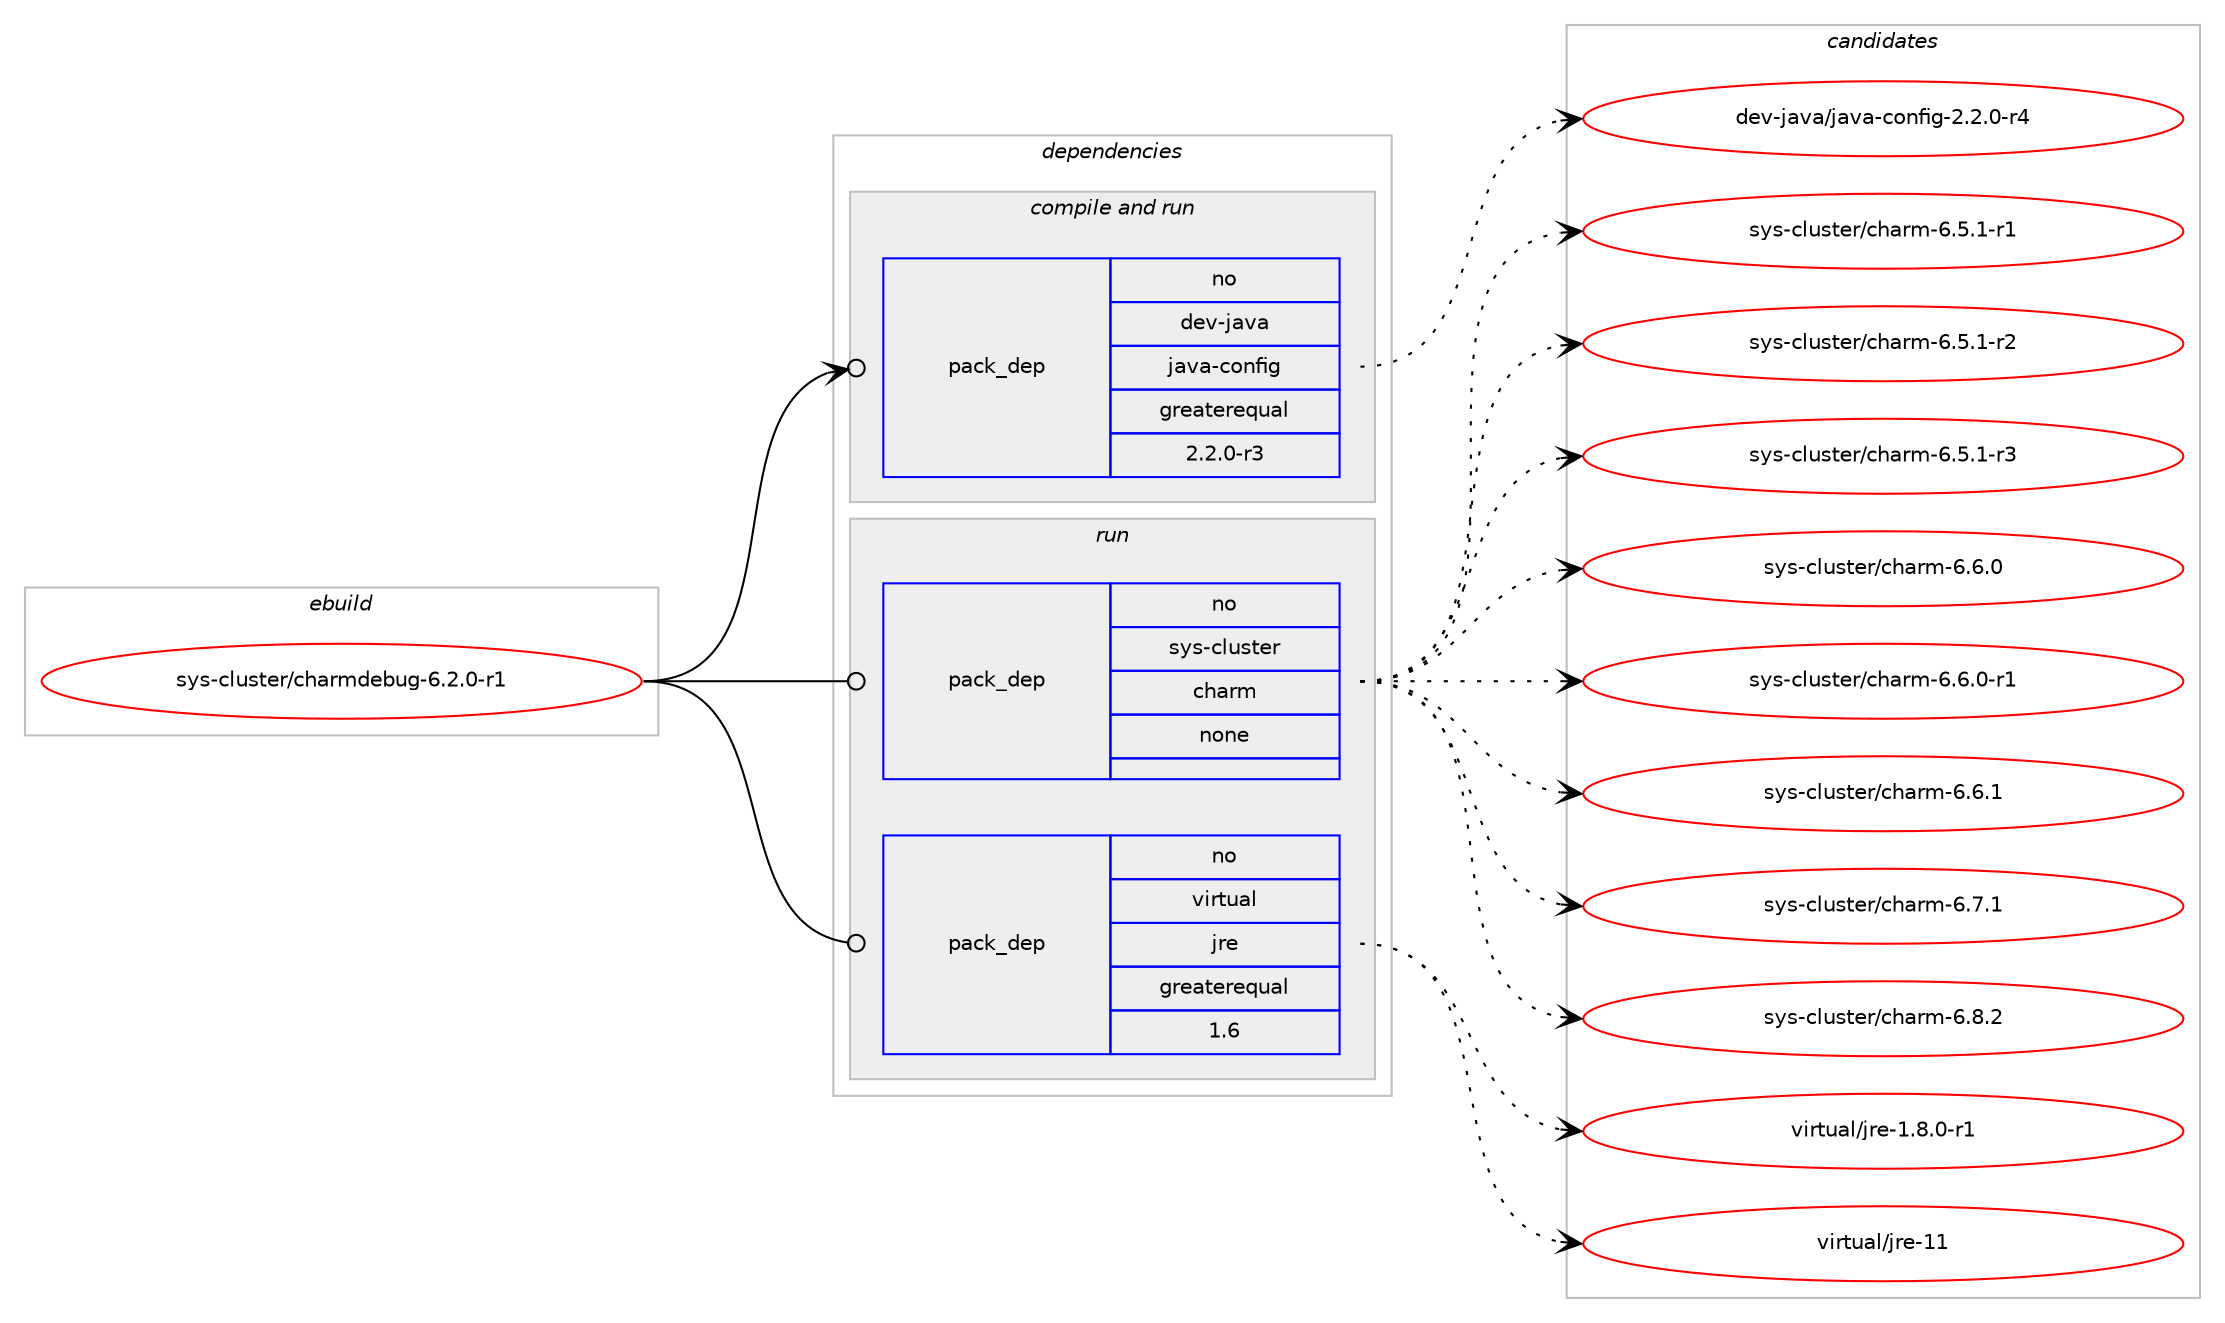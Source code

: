 digraph prolog {

# *************
# Graph options
# *************

newrank=true;
concentrate=true;
compound=true;
graph [rankdir=LR,fontname=Helvetica,fontsize=10,ranksep=1.5];#, ranksep=2.5, nodesep=0.2];
edge  [arrowhead=vee];
node  [fontname=Helvetica,fontsize=10];

# **********
# The ebuild
# **********

subgraph cluster_leftcol {
color=gray;
rank=same;
label=<<i>ebuild</i>>;
id [label="sys-cluster/charmdebug-6.2.0-r1", color=red, width=4, href="../sys-cluster/charmdebug-6.2.0-r1.svg"];
}

# ****************
# The dependencies
# ****************

subgraph cluster_midcol {
color=gray;
label=<<i>dependencies</i>>;
subgraph cluster_compile {
fillcolor="#eeeeee";
style=filled;
label=<<i>compile</i>>;
}
subgraph cluster_compileandrun {
fillcolor="#eeeeee";
style=filled;
label=<<i>compile and run</i>>;
subgraph pack1234156 {
dependency1720862 [label=<<TABLE BORDER="0" CELLBORDER="1" CELLSPACING="0" CELLPADDING="4" WIDTH="220"><TR><TD ROWSPAN="6" CELLPADDING="30">pack_dep</TD></TR><TR><TD WIDTH="110">no</TD></TR><TR><TD>dev-java</TD></TR><TR><TD>java-config</TD></TR><TR><TD>greaterequal</TD></TR><TR><TD>2.2.0-r3</TD></TR></TABLE>>, shape=none, color=blue];
}
id:e -> dependency1720862:w [weight=20,style="solid",arrowhead="odotvee"];
}
subgraph cluster_run {
fillcolor="#eeeeee";
style=filled;
label=<<i>run</i>>;
subgraph pack1234157 {
dependency1720863 [label=<<TABLE BORDER="0" CELLBORDER="1" CELLSPACING="0" CELLPADDING="4" WIDTH="220"><TR><TD ROWSPAN="6" CELLPADDING="30">pack_dep</TD></TR><TR><TD WIDTH="110">no</TD></TR><TR><TD>sys-cluster</TD></TR><TR><TD>charm</TD></TR><TR><TD>none</TD></TR><TR><TD></TD></TR></TABLE>>, shape=none, color=blue];
}
id:e -> dependency1720863:w [weight=20,style="solid",arrowhead="odot"];
subgraph pack1234158 {
dependency1720864 [label=<<TABLE BORDER="0" CELLBORDER="1" CELLSPACING="0" CELLPADDING="4" WIDTH="220"><TR><TD ROWSPAN="6" CELLPADDING="30">pack_dep</TD></TR><TR><TD WIDTH="110">no</TD></TR><TR><TD>virtual</TD></TR><TR><TD>jre</TD></TR><TR><TD>greaterequal</TD></TR><TR><TD>1.6</TD></TR></TABLE>>, shape=none, color=blue];
}
id:e -> dependency1720864:w [weight=20,style="solid",arrowhead="odot"];
}
}

# **************
# The candidates
# **************

subgraph cluster_choices {
rank=same;
color=gray;
label=<<i>candidates</i>>;

subgraph choice1234156 {
color=black;
nodesep=1;
choice10010111845106971189747106971189745991111101021051034550465046484511452 [label="dev-java/java-config-2.2.0-r4", color=red, width=4,href="../dev-java/java-config-2.2.0-r4.svg"];
dependency1720862:e -> choice10010111845106971189747106971189745991111101021051034550465046484511452:w [style=dotted,weight="100"];
}
subgraph choice1234157 {
color=black;
nodesep=1;
choice11512111545991081171151161011144799104971141094554465346494511449 [label="sys-cluster/charm-6.5.1-r1", color=red, width=4,href="../sys-cluster/charm-6.5.1-r1.svg"];
choice11512111545991081171151161011144799104971141094554465346494511450 [label="sys-cluster/charm-6.5.1-r2", color=red, width=4,href="../sys-cluster/charm-6.5.1-r2.svg"];
choice11512111545991081171151161011144799104971141094554465346494511451 [label="sys-cluster/charm-6.5.1-r3", color=red, width=4,href="../sys-cluster/charm-6.5.1-r3.svg"];
choice1151211154599108117115116101114479910497114109455446544648 [label="sys-cluster/charm-6.6.0", color=red, width=4,href="../sys-cluster/charm-6.6.0.svg"];
choice11512111545991081171151161011144799104971141094554465446484511449 [label="sys-cluster/charm-6.6.0-r1", color=red, width=4,href="../sys-cluster/charm-6.6.0-r1.svg"];
choice1151211154599108117115116101114479910497114109455446544649 [label="sys-cluster/charm-6.6.1", color=red, width=4,href="../sys-cluster/charm-6.6.1.svg"];
choice1151211154599108117115116101114479910497114109455446554649 [label="sys-cluster/charm-6.7.1", color=red, width=4,href="../sys-cluster/charm-6.7.1.svg"];
choice1151211154599108117115116101114479910497114109455446564650 [label="sys-cluster/charm-6.8.2", color=red, width=4,href="../sys-cluster/charm-6.8.2.svg"];
dependency1720863:e -> choice11512111545991081171151161011144799104971141094554465346494511449:w [style=dotted,weight="100"];
dependency1720863:e -> choice11512111545991081171151161011144799104971141094554465346494511450:w [style=dotted,weight="100"];
dependency1720863:e -> choice11512111545991081171151161011144799104971141094554465346494511451:w [style=dotted,weight="100"];
dependency1720863:e -> choice1151211154599108117115116101114479910497114109455446544648:w [style=dotted,weight="100"];
dependency1720863:e -> choice11512111545991081171151161011144799104971141094554465446484511449:w [style=dotted,weight="100"];
dependency1720863:e -> choice1151211154599108117115116101114479910497114109455446544649:w [style=dotted,weight="100"];
dependency1720863:e -> choice1151211154599108117115116101114479910497114109455446554649:w [style=dotted,weight="100"];
dependency1720863:e -> choice1151211154599108117115116101114479910497114109455446564650:w [style=dotted,weight="100"];
}
subgraph choice1234158 {
color=black;
nodesep=1;
choice11810511411611797108471061141014549465646484511449 [label="virtual/jre-1.8.0-r1", color=red, width=4,href="../virtual/jre-1.8.0-r1.svg"];
choice1181051141161179710847106114101454949 [label="virtual/jre-11", color=red, width=4,href="../virtual/jre-11.svg"];
dependency1720864:e -> choice11810511411611797108471061141014549465646484511449:w [style=dotted,weight="100"];
dependency1720864:e -> choice1181051141161179710847106114101454949:w [style=dotted,weight="100"];
}
}

}
